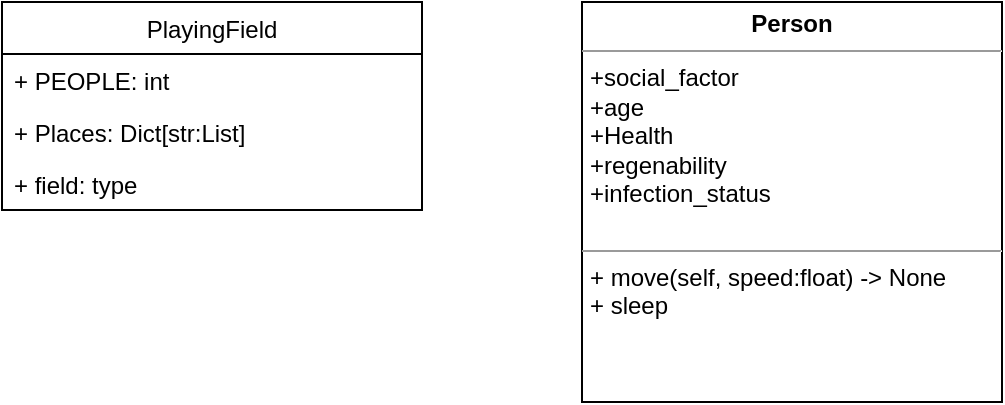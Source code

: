 <mxfile>
    <diagram id="1xVfHY0zSksikQmmY9eH" name="Page-1">
        <mxGraphModel dx="1072" dy="472" grid="1" gridSize="10" guides="1" tooltips="1" connect="1" arrows="1" fold="1" page="1" pageScale="1" pageWidth="850" pageHeight="1100" math="0" shadow="0">
            <root>
                <mxCell id="0"/>
                <mxCell id="1" parent="0"/>
                <object label="&lt;p style=&quot;margin:0px;margin-top:4px;text-align:center;&quot;&gt;&lt;b&gt;Person&lt;/b&gt;&lt;/p&gt;&lt;hr size=&quot;1&quot;&gt;&lt;p style=&quot;margin:0px;margin-left:4px;&quot;&gt;&lt;span style=&quot;background-color: initial;&quot;&gt;+social_factor&lt;/span&gt;&lt;br&gt;&lt;/p&gt;&lt;p style=&quot;margin:0px;margin-left:4px;&quot;&gt;+age&lt;/p&gt;&lt;p style=&quot;margin:0px;margin-left:4px;&quot;&gt;+Health&lt;/p&gt;&lt;p style=&quot;margin:0px;margin-left:4px;&quot;&gt;+regenability&lt;/p&gt;&lt;p style=&quot;margin:0px;margin-left:4px;&quot;&gt;+infection_status&lt;/p&gt;&lt;p style=&quot;margin:0px;margin-left:4px;&quot;&gt;&lt;br&gt;&lt;/p&gt;&lt;hr size=&quot;1&quot;&gt;&lt;p style=&quot;margin:0px;margin-left:4px;&quot;&gt;+ move(self, speed:float) -&amp;gt; None&lt;/p&gt;&lt;p style=&quot;margin:0px;margin-left:4px;&quot;&gt;+ sleep&lt;/p&gt;" id="3">
                    <mxCell style="verticalAlign=top;align=left;overflow=fill;fontSize=12;fontFamily=Helvetica;html=1;" parent="1" vertex="1">
                        <mxGeometry x="300" y="10" width="210" height="200" as="geometry"/>
                    </mxCell>
                </object>
                <mxCell id="6" value="PlayingField" style="swimlane;fontStyle=0;childLayout=stackLayout;horizontal=1;startSize=26;fillColor=none;horizontalStack=0;resizeParent=1;resizeParentMax=0;resizeLast=0;collapsible=1;marginBottom=0;" parent="1" vertex="1">
                    <mxGeometry x="10" y="10" width="210" height="104" as="geometry"/>
                </mxCell>
                <mxCell id="7" value="+ PEOPLE: int" style="text;strokeColor=none;fillColor=none;align=left;verticalAlign=top;spacingLeft=4;spacingRight=4;overflow=hidden;rotatable=0;points=[[0,0.5],[1,0.5]];portConstraint=eastwest;" parent="6" vertex="1">
                    <mxGeometry y="26" width="210" height="26" as="geometry"/>
                </mxCell>
                <mxCell id="8" value="+ Places: Dict[str:List]" style="text;strokeColor=none;fillColor=none;align=left;verticalAlign=top;spacingLeft=4;spacingRight=4;overflow=hidden;rotatable=0;points=[[0,0.5],[1,0.5]];portConstraint=eastwest;" parent="6" vertex="1">
                    <mxGeometry y="52" width="210" height="26" as="geometry"/>
                </mxCell>
                <mxCell id="9" value="+ field: type" style="text;strokeColor=none;fillColor=none;align=left;verticalAlign=top;spacingLeft=4;spacingRight=4;overflow=hidden;rotatable=0;points=[[0,0.5],[1,0.5]];portConstraint=eastwest;" parent="6" vertex="1">
                    <mxGeometry y="78" width="210" height="26" as="geometry"/>
                </mxCell>
            </root>
        </mxGraphModel>
    </diagram>
</mxfile>
